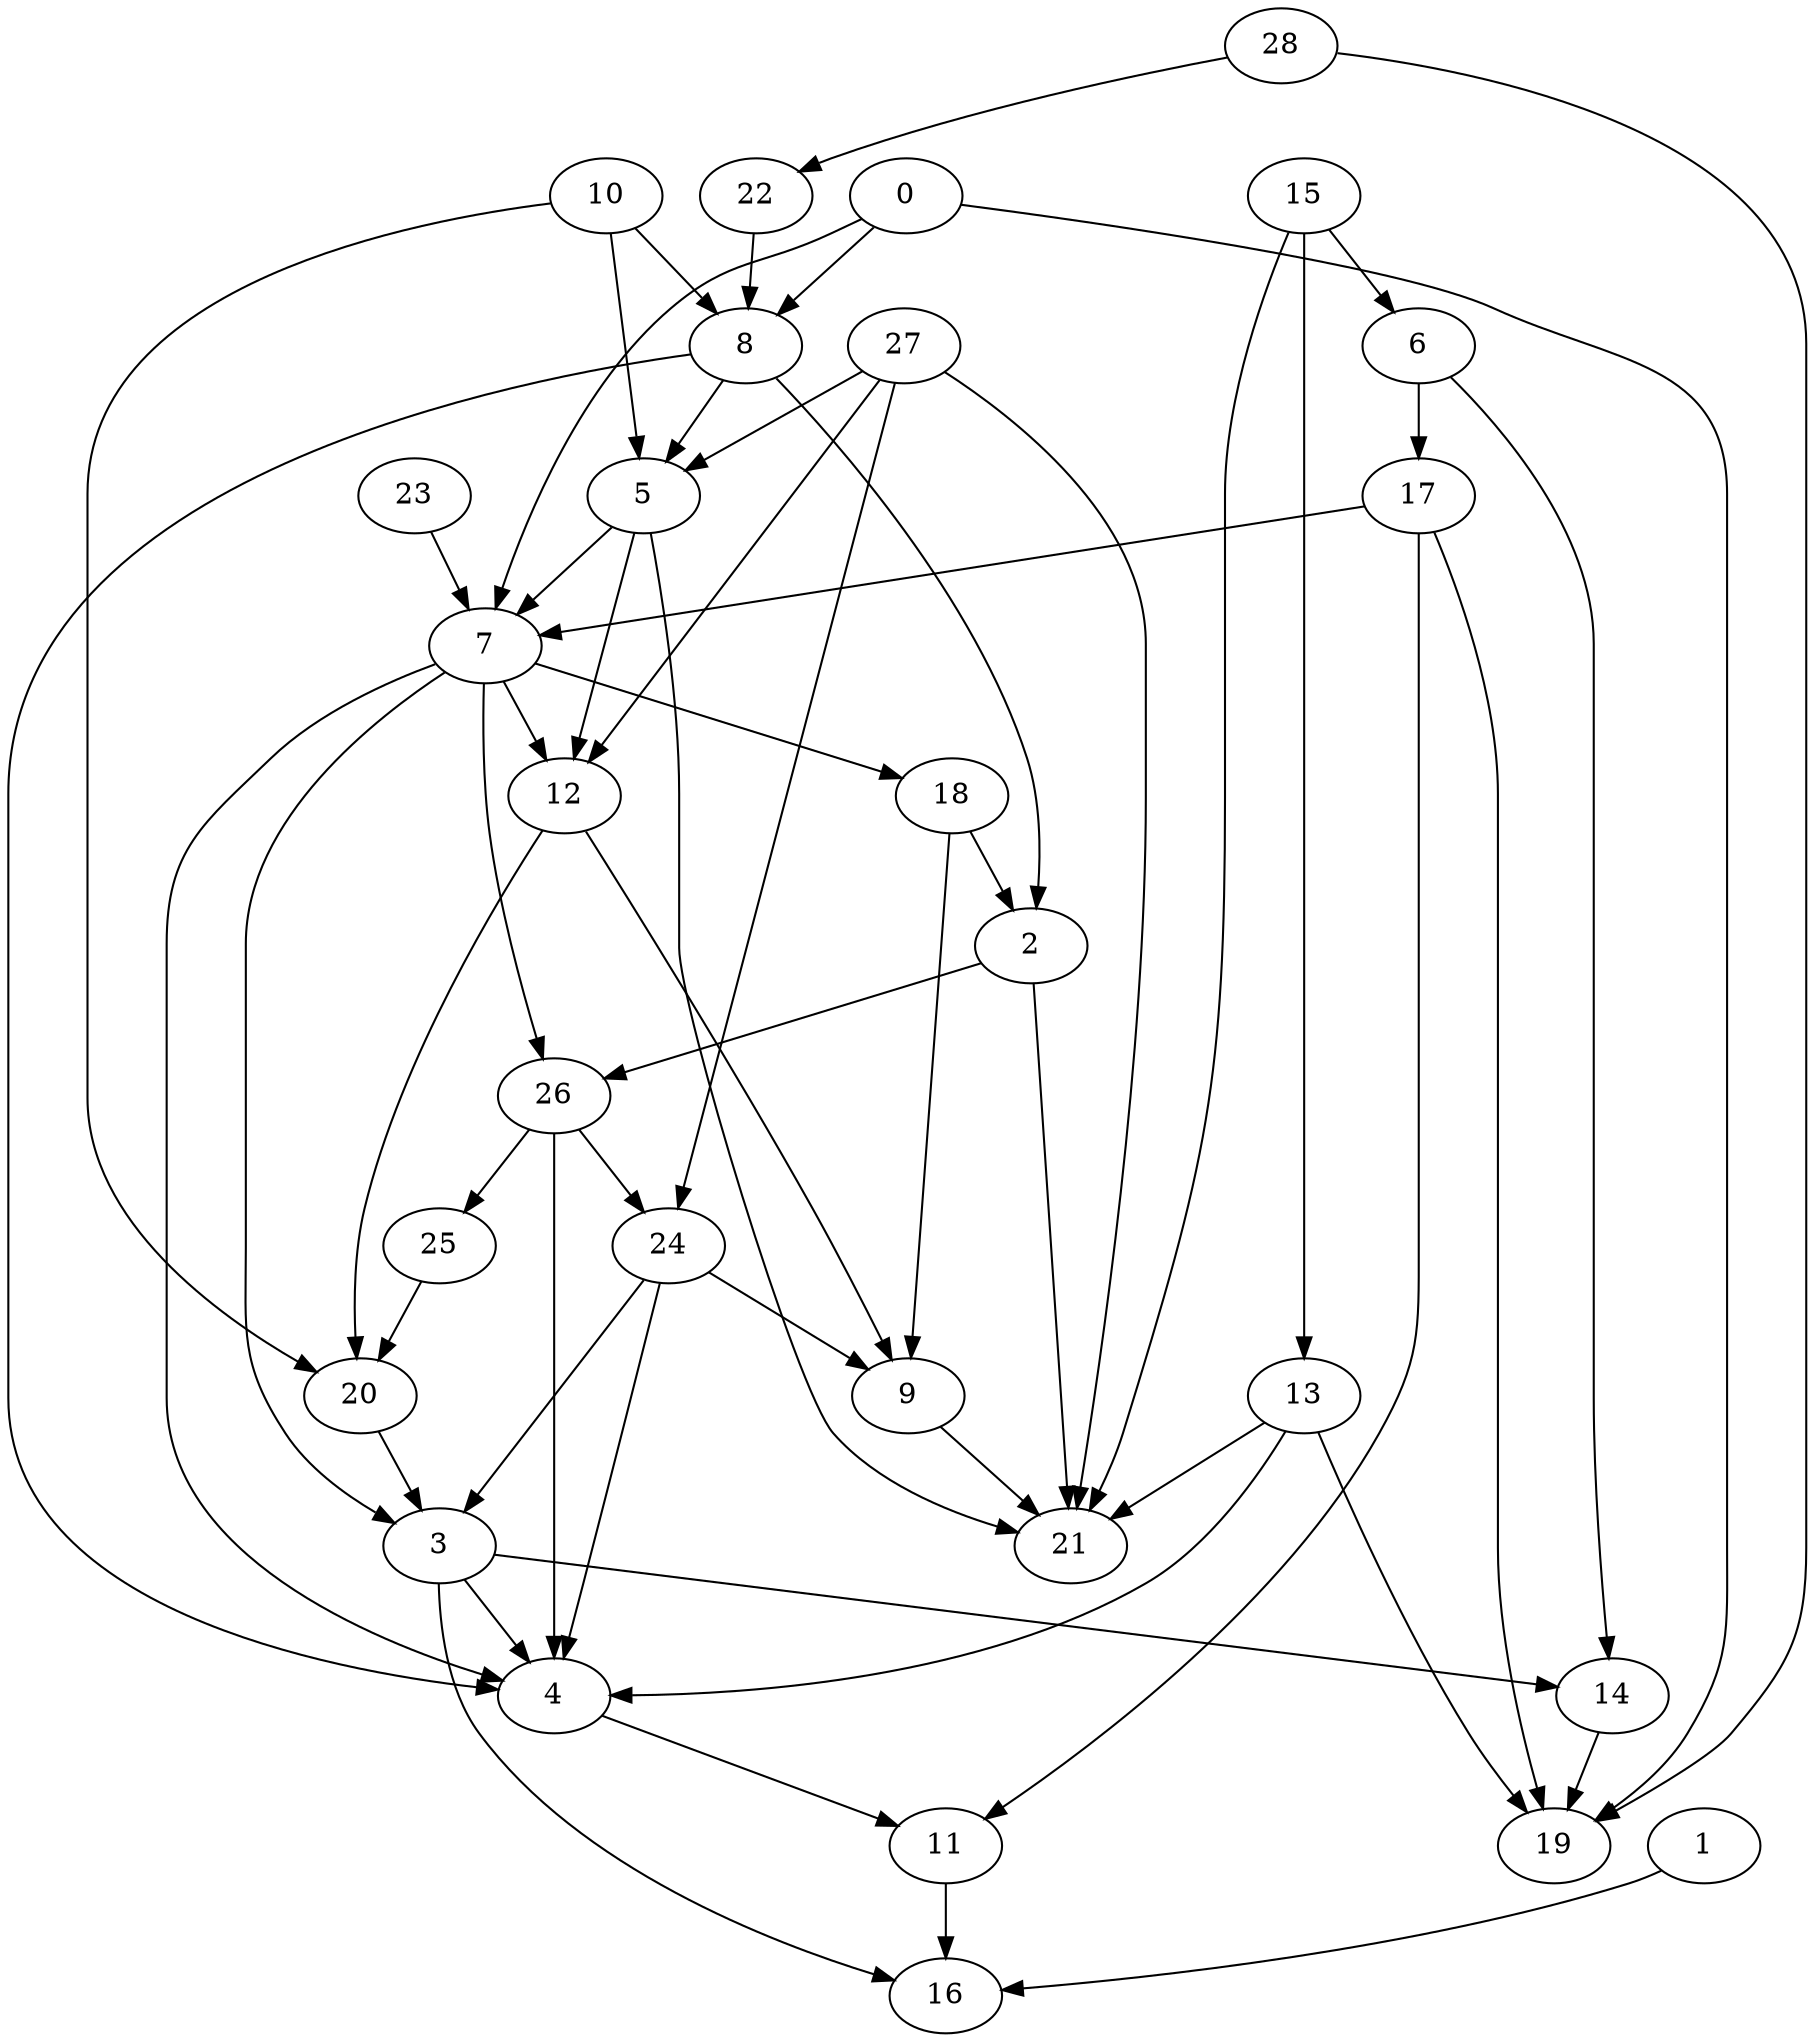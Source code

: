 strict digraph  {
	0	 [pos="2.23710835415,1.00090375999"];
	7	 [pos="2.70439205163,4.00657711324"];
	0 -> 7;
	8	 [pos="1.82289887644,2.00616919952"];
	0 -> 8;
	19	 [pos="2.04013299251,12.0134224544"];
	0 -> 19;
	1	 [pos="0.0,8.81977549182"];
	16	 [pos="1.41734707178,13.0152800677"];
	1 -> 16;
	2	 [pos="2.96684460435,6.00675041618"];
	21	 [pos="3.33382098594,10.0168221467"];
	2 -> 21;
	26	 [pos="2.18023460439,7.00696214015"];
	2 -> 26;
	3	 [pos="2.39133916859,10.0085950161"];
	4	 [pos="2.33907510534,11.0106302288"];
	3 -> 4;
	14	 [pos="3.00672697024,11.0097753602"];
	3 -> 14;
	3 -> 16;
	11	 [pos="1.75891894423,12.0124802539"];
	4 -> 11;
	5	 [pos="2.73157928026,3.00654044798"];
	5 -> 7;
	12	 [pos="3.20348710429,5.78271614429"];
	5 -> 12;
	5 -> 21;
	6	 [pos="3.34201022465,2.00516581044"];
	6 -> 14;
	17	 [pos="2.15150360363,3.0059036673"];
	6 -> 17;
	7 -> 3;
	7 -> 4;
	7 -> 12;
	18	 [pos="3.6312761796,5.00673465313"];
	7 -> 18;
	7 -> 26;
	8 -> 2;
	8 -> 4;
	8 -> 5;
	9	 [pos="3.78071216215,9.00877530267"];
	9 -> 21;
	10	 [pos="1.79805953042,1.00026796613"];
	10 -> 5;
	10 -> 8;
	20	 [pos="1.92779389359,9.0082098485"];
	10 -> 20;
	11 -> 16;
	12 -> 9;
	12 -> 20;
	13	 [pos="2.86966423416,7.1382552017"];
	13 -> 4;
	13 -> 19;
	13 -> 21;
	14 -> 19;
	15	 [pos="3.08201766879,1.00290027891"];
	15 -> 6;
	15 -> 13;
	15 -> 21;
	17 -> 7;
	17 -> 11;
	17 -> 19;
	18 -> 2;
	18 -> 9;
	20 -> 3;
	22	 [pos="0.728798312965,1.00508372235"];
	22 -> 8;
	23	 [pos="3.7855102378,3.00028032535"];
	23 -> 7;
	24	 [pos="2.81240602869,8.00729752932"];
	24 -> 3;
	24 -> 4;
	24 -> 9;
	25	 [pos="1.1098673888,8.0077445715"];
	25 -> 20;
	26 -> 4;
	26 -> 24;
	26 -> 25;
	27	 [pos="3.36509431423,2.00228497186"];
	27 -> 5;
	27 -> 12;
	27 -> 21;
	27 -> 24;
	28	 [pos="1.11816204915,0.0"];
	28 -> 19;
	28 -> 22;
}
